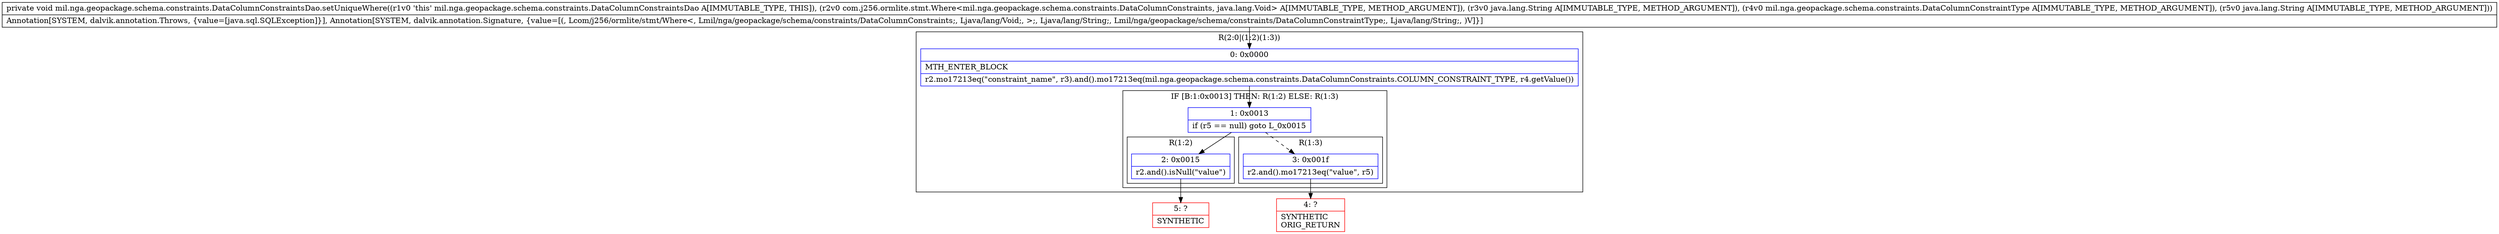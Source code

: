 digraph "CFG formil.nga.geopackage.schema.constraints.DataColumnConstraintsDao.setUniqueWhere(Lcom\/j256\/ormlite\/stmt\/Where;Ljava\/lang\/String;Lmil\/nga\/geopackage\/schema\/constraints\/DataColumnConstraintType;Ljava\/lang\/String;)V" {
subgraph cluster_Region_1273406056 {
label = "R(2:0|(1:2)(1:3))";
node [shape=record,color=blue];
Node_0 [shape=record,label="{0\:\ 0x0000|MTH_ENTER_BLOCK\l|r2.mo17213eq(\"constraint_name\", r3).and().mo17213eq(mil.nga.geopackage.schema.constraints.DataColumnConstraints.COLUMN_CONSTRAINT_TYPE, r4.getValue())\l}"];
subgraph cluster_IfRegion_327917687 {
label = "IF [B:1:0x0013] THEN: R(1:2) ELSE: R(1:3)";
node [shape=record,color=blue];
Node_1 [shape=record,label="{1\:\ 0x0013|if (r5 == null) goto L_0x0015\l}"];
subgraph cluster_Region_695602761 {
label = "R(1:2)";
node [shape=record,color=blue];
Node_2 [shape=record,label="{2\:\ 0x0015|r2.and().isNull(\"value\")\l}"];
}
subgraph cluster_Region_151532593 {
label = "R(1:3)";
node [shape=record,color=blue];
Node_3 [shape=record,label="{3\:\ 0x001f|r2.and().mo17213eq(\"value\", r5)\l}"];
}
}
}
Node_4 [shape=record,color=red,label="{4\:\ ?|SYNTHETIC\lORIG_RETURN\l}"];
Node_5 [shape=record,color=red,label="{5\:\ ?|SYNTHETIC\l}"];
MethodNode[shape=record,label="{private void mil.nga.geopackage.schema.constraints.DataColumnConstraintsDao.setUniqueWhere((r1v0 'this' mil.nga.geopackage.schema.constraints.DataColumnConstraintsDao A[IMMUTABLE_TYPE, THIS]), (r2v0 com.j256.ormlite.stmt.Where\<mil.nga.geopackage.schema.constraints.DataColumnConstraints, java.lang.Void\> A[IMMUTABLE_TYPE, METHOD_ARGUMENT]), (r3v0 java.lang.String A[IMMUTABLE_TYPE, METHOD_ARGUMENT]), (r4v0 mil.nga.geopackage.schema.constraints.DataColumnConstraintType A[IMMUTABLE_TYPE, METHOD_ARGUMENT]), (r5v0 java.lang.String A[IMMUTABLE_TYPE, METHOD_ARGUMENT]))  | Annotation[SYSTEM, dalvik.annotation.Throws, \{value=[java.sql.SQLException]\}], Annotation[SYSTEM, dalvik.annotation.Signature, \{value=[(, Lcom\/j256\/ormlite\/stmt\/Where\<, Lmil\/nga\/geopackage\/schema\/constraints\/DataColumnConstraints;, Ljava\/lang\/Void;, \>;, Ljava\/lang\/String;, Lmil\/nga\/geopackage\/schema\/constraints\/DataColumnConstraintType;, Ljava\/lang\/String;, )V]\}]\l}"];
MethodNode -> Node_0;
Node_0 -> Node_1;
Node_1 -> Node_2;
Node_1 -> Node_3[style=dashed];
Node_2 -> Node_5;
Node_3 -> Node_4;
}

